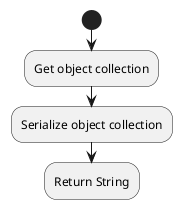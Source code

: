 @startuml
'https://plantuml.com/activity-diagram-beta

start
    :Get object collection;
    :Serialize object collection;
    :Return String;
@enduml
